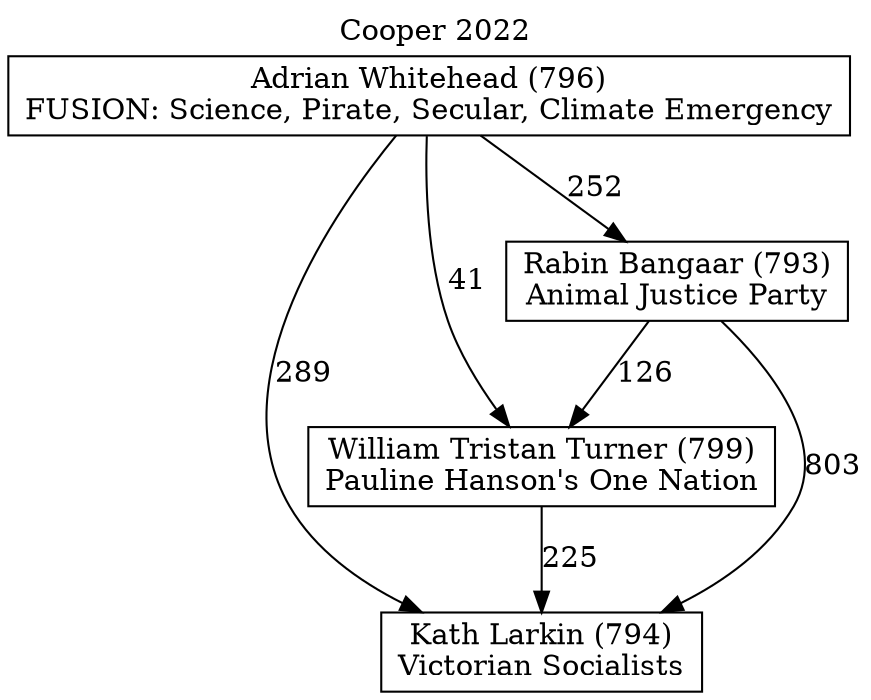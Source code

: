 // House preference flow
digraph "Kath Larkin (794)_Cooper_2022" {
	graph [label="Cooper 2022" labelloc=t mclimit=10]
	node [shape=box]
	"Kath Larkin (794)" [label="Kath Larkin (794)
Victorian Socialists"]
	"William Tristan Turner (799)" [label="William Tristan Turner (799)
Pauline Hanson's One Nation"]
	"Rabin Bangaar (793)" [label="Rabin Bangaar (793)
Animal Justice Party"]
	"Adrian Whitehead (796)" [label="Adrian Whitehead (796)
FUSION: Science, Pirate, Secular, Climate Emergency"]
	"William Tristan Turner (799)" -> "Kath Larkin (794)" [label=225]
	"Rabin Bangaar (793)" -> "William Tristan Turner (799)" [label=126]
	"Adrian Whitehead (796)" -> "Rabin Bangaar (793)" [label=252]
	"Rabin Bangaar (793)" -> "Kath Larkin (794)" [label=803]
	"Adrian Whitehead (796)" -> "Kath Larkin (794)" [label=289]
	"Adrian Whitehead (796)" -> "William Tristan Turner (799)" [label=41]
}
